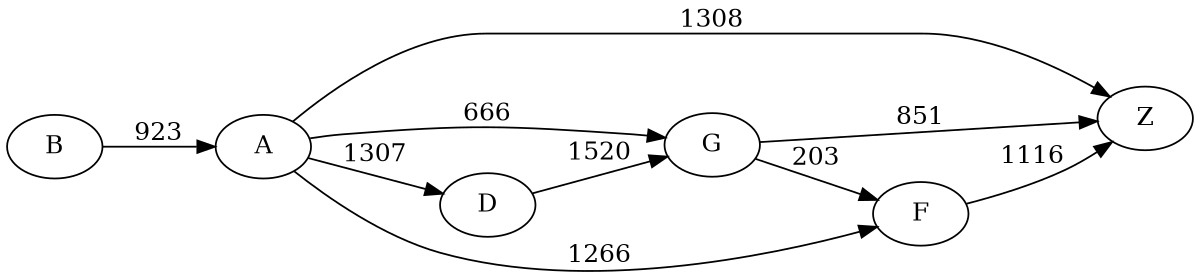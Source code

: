 digraph G {
	rankdir=LR size="8,5"
	B
	A
	B -> A [label=923]
	A
	Z
	A -> Z [label=1308]
	A
	G
	A -> G [label=666]
	A
	D
	A -> D [label=1307]
	A
	F
	A -> F [label=1266]
	G
	Z
	G -> Z [label=851]
	G
	F
	G -> F [label=203]
	D
	G
	D -> G [label=1520]
	F
	Z
	F -> Z [label=1116]
}
